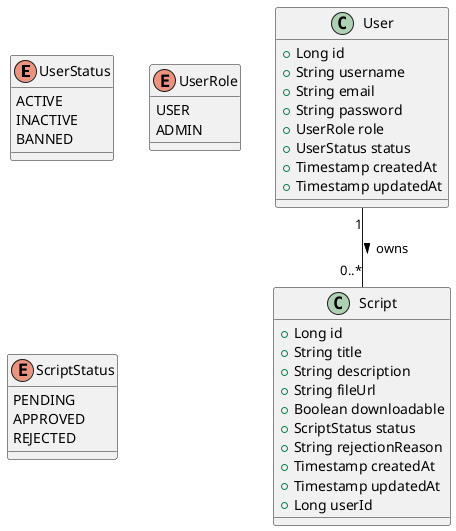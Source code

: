 @startuml
' User Status Enum
enum UserStatus {
  ACTIVE
  INACTIVE
  BANNED
}

' User Role Enum
enum UserRole {
  USER
  ADMIN
}

' Script Status Enum
enum ScriptStatus {
  PENDING
  APPROVED
  REJECTED
}

class User {
  +Long id
  +String username
  +String email
  +String password
  +UserRole role
  +UserStatus status
  +Timestamp createdAt
  +Timestamp updatedAt
}

class Script {
  +Long id
  +String title
  +String description
  +String fileUrl
  +Boolean downloadable
  +ScriptStatus status
  +String rejectionReason
  +Timestamp createdAt
  +Timestamp updatedAt
  +Long userId
}

User "1" -- "0..*" Script : owns >

@enduml
